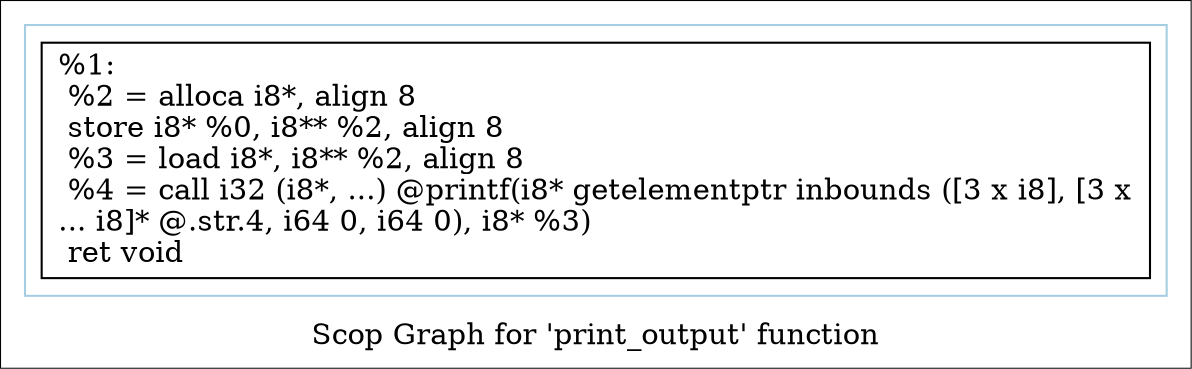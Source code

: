 digraph "Scop Graph for 'print_output' function" {
	label="Scop Graph for 'print_output' function";

	Node0x1a74ba0 [shape=record,label="{%1:\l  %2 = alloca i8*, align 8\l  store i8* %0, i8** %2, align 8\l  %3 = load i8*, i8** %2, align 8\l  %4 = call i32 (i8*, ...) @printf(i8* getelementptr inbounds ([3 x i8], [3 x\l... i8]* @.str.4, i64 0, i64 0), i8* %3)\l  ret void\l}"];
	colorscheme = "paired12"
        subgraph cluster_0x1a7be30 {
          label = "";
          style = solid;
          color = 1
          Node0x1a74ba0;
        }
}
